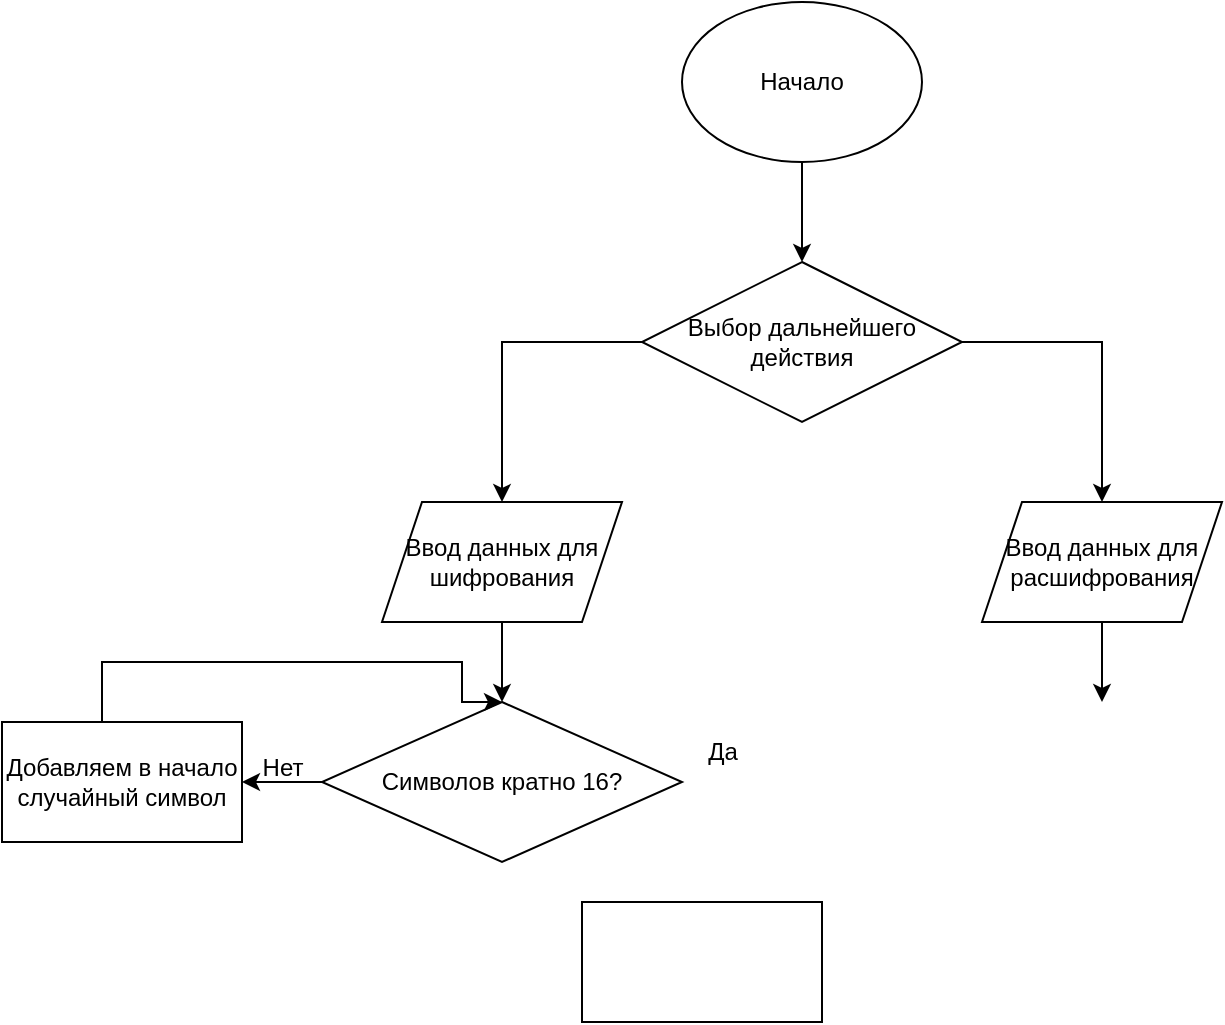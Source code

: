 <mxfile version="21.3.6" type="device">
  <diagram name="Страница 1" id="Bz_lrxthTzE5kPFzRARQ">
    <mxGraphModel dx="1301" dy="755" grid="1" gridSize="10" guides="1" tooltips="1" connect="1" arrows="1" fold="1" page="1" pageScale="1" pageWidth="827" pageHeight="1169" math="0" shadow="0">
      <root>
        <mxCell id="0" />
        <mxCell id="1" parent="0" />
        <mxCell id="dbUdUkjzLWqy8CMi3rsd-3" value="" style="edgeStyle=orthogonalEdgeStyle;rounded=0;orthogonalLoop=1;jettySize=auto;html=1;" parent="1" source="dbUdUkjzLWqy8CMi3rsd-1" target="dbUdUkjzLWqy8CMi3rsd-2" edge="1">
          <mxGeometry relative="1" as="geometry" />
        </mxCell>
        <mxCell id="dbUdUkjzLWqy8CMi3rsd-1" value="Начало" style="ellipse;whiteSpace=wrap;html=1;" parent="1" vertex="1">
          <mxGeometry x="170" y="350" width="120" height="80" as="geometry" />
        </mxCell>
        <mxCell id="dbUdUkjzLWqy8CMi3rsd-6" value="" style="edgeStyle=orthogonalEdgeStyle;rounded=0;orthogonalLoop=1;jettySize=auto;html=1;" parent="1" source="dbUdUkjzLWqy8CMi3rsd-2" target="dbUdUkjzLWqy8CMi3rsd-5" edge="1">
          <mxGeometry relative="1" as="geometry" />
        </mxCell>
        <mxCell id="dbUdUkjzLWqy8CMi3rsd-8" value="" style="edgeStyle=orthogonalEdgeStyle;rounded=0;orthogonalLoop=1;jettySize=auto;html=1;" parent="1" source="dbUdUkjzLWqy8CMi3rsd-2" target="dbUdUkjzLWqy8CMi3rsd-7" edge="1">
          <mxGeometry relative="1" as="geometry" />
        </mxCell>
        <mxCell id="dbUdUkjzLWqy8CMi3rsd-2" value="Выбор дальнейшего действия" style="rhombus;whiteSpace=wrap;html=1;" parent="1" vertex="1">
          <mxGeometry x="150" y="480" width="160" height="80" as="geometry" />
        </mxCell>
        <mxCell id="dbUdUkjzLWqy8CMi3rsd-10" value="" style="edgeStyle=orthogonalEdgeStyle;rounded=0;orthogonalLoop=1;jettySize=auto;html=1;" parent="1" source="dbUdUkjzLWqy8CMi3rsd-5" edge="1">
          <mxGeometry relative="1" as="geometry">
            <mxPoint x="80" y="700" as="targetPoint" />
          </mxGeometry>
        </mxCell>
        <mxCell id="dbUdUkjzLWqy8CMi3rsd-5" value="Ввод данных для шифрования" style="shape=parallelogram;perimeter=parallelogramPerimeter;whiteSpace=wrap;html=1;fixedSize=1;" parent="1" vertex="1">
          <mxGeometry x="20" y="600" width="120" height="60" as="geometry" />
        </mxCell>
        <mxCell id="dbUdUkjzLWqy8CMi3rsd-12" value="" style="edgeStyle=orthogonalEdgeStyle;rounded=0;orthogonalLoop=1;jettySize=auto;html=1;" parent="1" source="dbUdUkjzLWqy8CMi3rsd-7" edge="1">
          <mxGeometry relative="1" as="geometry">
            <mxPoint x="380" y="700" as="targetPoint" />
          </mxGeometry>
        </mxCell>
        <mxCell id="dbUdUkjzLWqy8CMi3rsd-7" value="Ввод данных для расшифрования" style="shape=parallelogram;perimeter=parallelogramPerimeter;whiteSpace=wrap;html=1;fixedSize=1;" parent="1" vertex="1">
          <mxGeometry x="320" y="600" width="120" height="60" as="geometry" />
        </mxCell>
        <mxCell id="P4CrEoe_dUm3jJ9aAOES-3" value="" style="edgeStyle=orthogonalEdgeStyle;rounded=0;orthogonalLoop=1;jettySize=auto;html=1;" edge="1" parent="1" source="P4CrEoe_dUm3jJ9aAOES-1" target="P4CrEoe_dUm3jJ9aAOES-2">
          <mxGeometry relative="1" as="geometry" />
        </mxCell>
        <mxCell id="P4CrEoe_dUm3jJ9aAOES-1" value="Символов кратно 16?" style="rhombus;whiteSpace=wrap;html=1;" vertex="1" parent="1">
          <mxGeometry x="-10" y="700" width="180" height="80" as="geometry" />
        </mxCell>
        <mxCell id="P4CrEoe_dUm3jJ9aAOES-4" style="edgeStyle=orthogonalEdgeStyle;rounded=0;orthogonalLoop=1;jettySize=auto;html=1;entryX=0.5;entryY=0;entryDx=0;entryDy=0;" edge="1" parent="1" source="P4CrEoe_dUm3jJ9aAOES-2" target="P4CrEoe_dUm3jJ9aAOES-1">
          <mxGeometry relative="1" as="geometry">
            <Array as="points">
              <mxPoint x="-120" y="680" />
              <mxPoint x="60" y="680" />
              <mxPoint x="60" y="700" />
            </Array>
          </mxGeometry>
        </mxCell>
        <mxCell id="P4CrEoe_dUm3jJ9aAOES-2" value="Добавляем в начало случайный символ" style="whiteSpace=wrap;html=1;" vertex="1" parent="1">
          <mxGeometry x="-170" y="710" width="120" height="60" as="geometry" />
        </mxCell>
        <mxCell id="P4CrEoe_dUm3jJ9aAOES-5" value="Нет" style="text;html=1;align=center;verticalAlign=middle;resizable=0;points=[];autosize=1;strokeColor=none;fillColor=none;" vertex="1" parent="1">
          <mxGeometry x="-50" y="718" width="40" height="30" as="geometry" />
        </mxCell>
        <mxCell id="P4CrEoe_dUm3jJ9aAOES-6" value="Да" style="text;html=1;align=center;verticalAlign=middle;resizable=0;points=[];autosize=1;strokeColor=none;fillColor=none;" vertex="1" parent="1">
          <mxGeometry x="170" y="710" width="40" height="30" as="geometry" />
        </mxCell>
        <mxCell id="P4CrEoe_dUm3jJ9aAOES-7" value="" style="whiteSpace=wrap;html=1;" vertex="1" parent="1">
          <mxGeometry x="120" y="800" width="120" height="60" as="geometry" />
        </mxCell>
      </root>
    </mxGraphModel>
  </diagram>
</mxfile>
